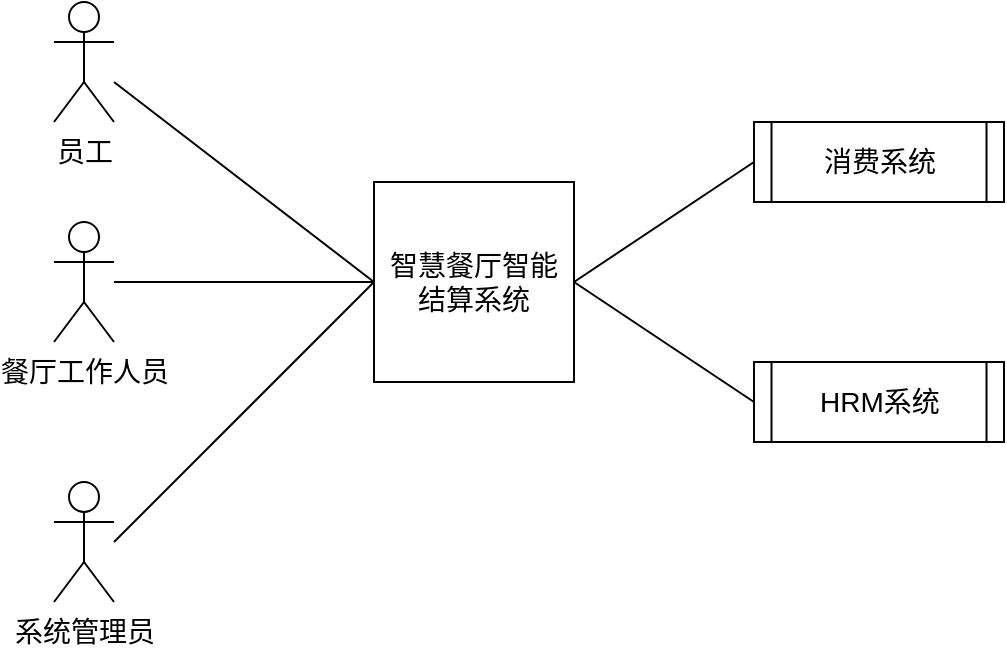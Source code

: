 <mxfile version="15.2.5" type="github">
  <diagram id="VVrxlKik7NiQmj7iwLq1" name="Page-1">
    <mxGraphModel dx="782" dy="468" grid="1" gridSize="10" guides="1" tooltips="1" connect="1" arrows="1" fold="1" page="1" pageScale="1" pageWidth="1169" pageHeight="827" math="0" shadow="0">
      <root>
        <mxCell id="0" />
        <mxCell id="1" parent="0" />
        <mxCell id="KRuAcxnMINnG3nQM-tGt-1" value="智慧餐厅智能结算系统" style="whiteSpace=wrap;html=1;aspect=fixed;fontSize=14;spacingTop=0;spacing=6;" vertex="1" parent="1">
          <mxGeometry x="310" y="180" width="100" height="100" as="geometry" />
        </mxCell>
        <mxCell id="KRuAcxnMINnG3nQM-tGt-2" value="员工" style="shape=umlActor;verticalLabelPosition=bottom;verticalAlign=top;html=1;fontSize=14;" vertex="1" parent="1">
          <mxGeometry x="150" y="90" width="30" height="60" as="geometry" />
        </mxCell>
        <mxCell id="KRuAcxnMINnG3nQM-tGt-3" value="餐厅工作人员" style="shape=umlActor;verticalLabelPosition=bottom;verticalAlign=top;html=1;fontSize=14;" vertex="1" parent="1">
          <mxGeometry x="150" y="200" width="30" height="60" as="geometry" />
        </mxCell>
        <mxCell id="KRuAcxnMINnG3nQM-tGt-4" value="系统管理员" style="shape=umlActor;verticalLabelPosition=bottom;verticalAlign=top;html=1;fontSize=14;" vertex="1" parent="1">
          <mxGeometry x="150" y="330" width="30" height="60" as="geometry" />
        </mxCell>
        <mxCell id="KRuAcxnMINnG3nQM-tGt-9" value="" style="group" vertex="1" connectable="0" parent="1">
          <mxGeometry x="500" y="150" width="125" height="40" as="geometry" />
        </mxCell>
        <mxCell id="KRuAcxnMINnG3nQM-tGt-5" value="" style="rounded=0;whiteSpace=wrap;html=1;fontSize=14;" vertex="1" parent="KRuAcxnMINnG3nQM-tGt-9">
          <mxGeometry width="125" height="40" as="geometry" />
        </mxCell>
        <mxCell id="KRuAcxnMINnG3nQM-tGt-8" value="消费系统" style="rounded=0;whiteSpace=wrap;html=1;fontSize=14;" vertex="1" parent="KRuAcxnMINnG3nQM-tGt-9">
          <mxGeometry x="8.75" width="107.5" height="40" as="geometry" />
        </mxCell>
        <mxCell id="KRuAcxnMINnG3nQM-tGt-10" value="" style="group" vertex="1" connectable="0" parent="1">
          <mxGeometry x="500" y="270" width="125" height="40" as="geometry" />
        </mxCell>
        <mxCell id="KRuAcxnMINnG3nQM-tGt-11" value="" style="rounded=0;whiteSpace=wrap;html=1;fontSize=14;" vertex="1" parent="KRuAcxnMINnG3nQM-tGt-10">
          <mxGeometry width="125" height="40" as="geometry" />
        </mxCell>
        <mxCell id="KRuAcxnMINnG3nQM-tGt-12" value="HRM系统" style="rounded=0;whiteSpace=wrap;html=1;fontSize=14;" vertex="1" parent="KRuAcxnMINnG3nQM-tGt-10">
          <mxGeometry x="8.75" width="107.5" height="40" as="geometry" />
        </mxCell>
        <mxCell id="KRuAcxnMINnG3nQM-tGt-21" value="" style="endArrow=none;html=1;fontSize=14;entryX=0;entryY=0.5;entryDx=0;entryDy=0;" edge="1" parent="1" target="KRuAcxnMINnG3nQM-tGt-1">
          <mxGeometry width="50" height="50" relative="1" as="geometry">
            <mxPoint x="180" y="130" as="sourcePoint" />
            <mxPoint x="230" y="80" as="targetPoint" />
          </mxGeometry>
        </mxCell>
        <mxCell id="KRuAcxnMINnG3nQM-tGt-22" value="" style="endArrow=none;html=1;fontSize=14;entryX=0;entryY=0.5;entryDx=0;entryDy=0;" edge="1" parent="1" target="KRuAcxnMINnG3nQM-tGt-1">
          <mxGeometry width="50" height="50" relative="1" as="geometry">
            <mxPoint x="180" y="230" as="sourcePoint" />
            <mxPoint x="230" y="190" as="targetPoint" />
          </mxGeometry>
        </mxCell>
        <mxCell id="KRuAcxnMINnG3nQM-tGt-23" value="" style="endArrow=none;html=1;fontSize=14;entryX=0;entryY=0.5;entryDx=0;entryDy=0;exitX=1;exitY=0.5;exitDx=0;exitDy=0;" edge="1" parent="1" source="KRuAcxnMINnG3nQM-tGt-1" target="KRuAcxnMINnG3nQM-tGt-5">
          <mxGeometry width="50" height="50" relative="1" as="geometry">
            <mxPoint x="420" y="210" as="sourcePoint" />
            <mxPoint x="470" y="160" as="targetPoint" />
          </mxGeometry>
        </mxCell>
        <mxCell id="KRuAcxnMINnG3nQM-tGt-24" value="" style="endArrow=none;html=1;fontSize=14;entryX=0;entryY=0.5;entryDx=0;entryDy=0;" edge="1" parent="1" target="KRuAcxnMINnG3nQM-tGt-1">
          <mxGeometry width="50" height="50" relative="1" as="geometry">
            <mxPoint x="180" y="360" as="sourcePoint" />
            <mxPoint x="320" y="200" as="targetPoint" />
          </mxGeometry>
        </mxCell>
        <mxCell id="KRuAcxnMINnG3nQM-tGt-25" value="" style="endArrow=none;html=1;fontSize=14;entryX=0;entryY=0.5;entryDx=0;entryDy=0;exitX=1;exitY=0.5;exitDx=0;exitDy=0;" edge="1" parent="1" source="KRuAcxnMINnG3nQM-tGt-1" target="KRuAcxnMINnG3nQM-tGt-11">
          <mxGeometry width="50" height="50" relative="1" as="geometry">
            <mxPoint x="420" y="200" as="sourcePoint" />
            <mxPoint x="470" y="150" as="targetPoint" />
          </mxGeometry>
        </mxCell>
      </root>
    </mxGraphModel>
  </diagram>
</mxfile>
